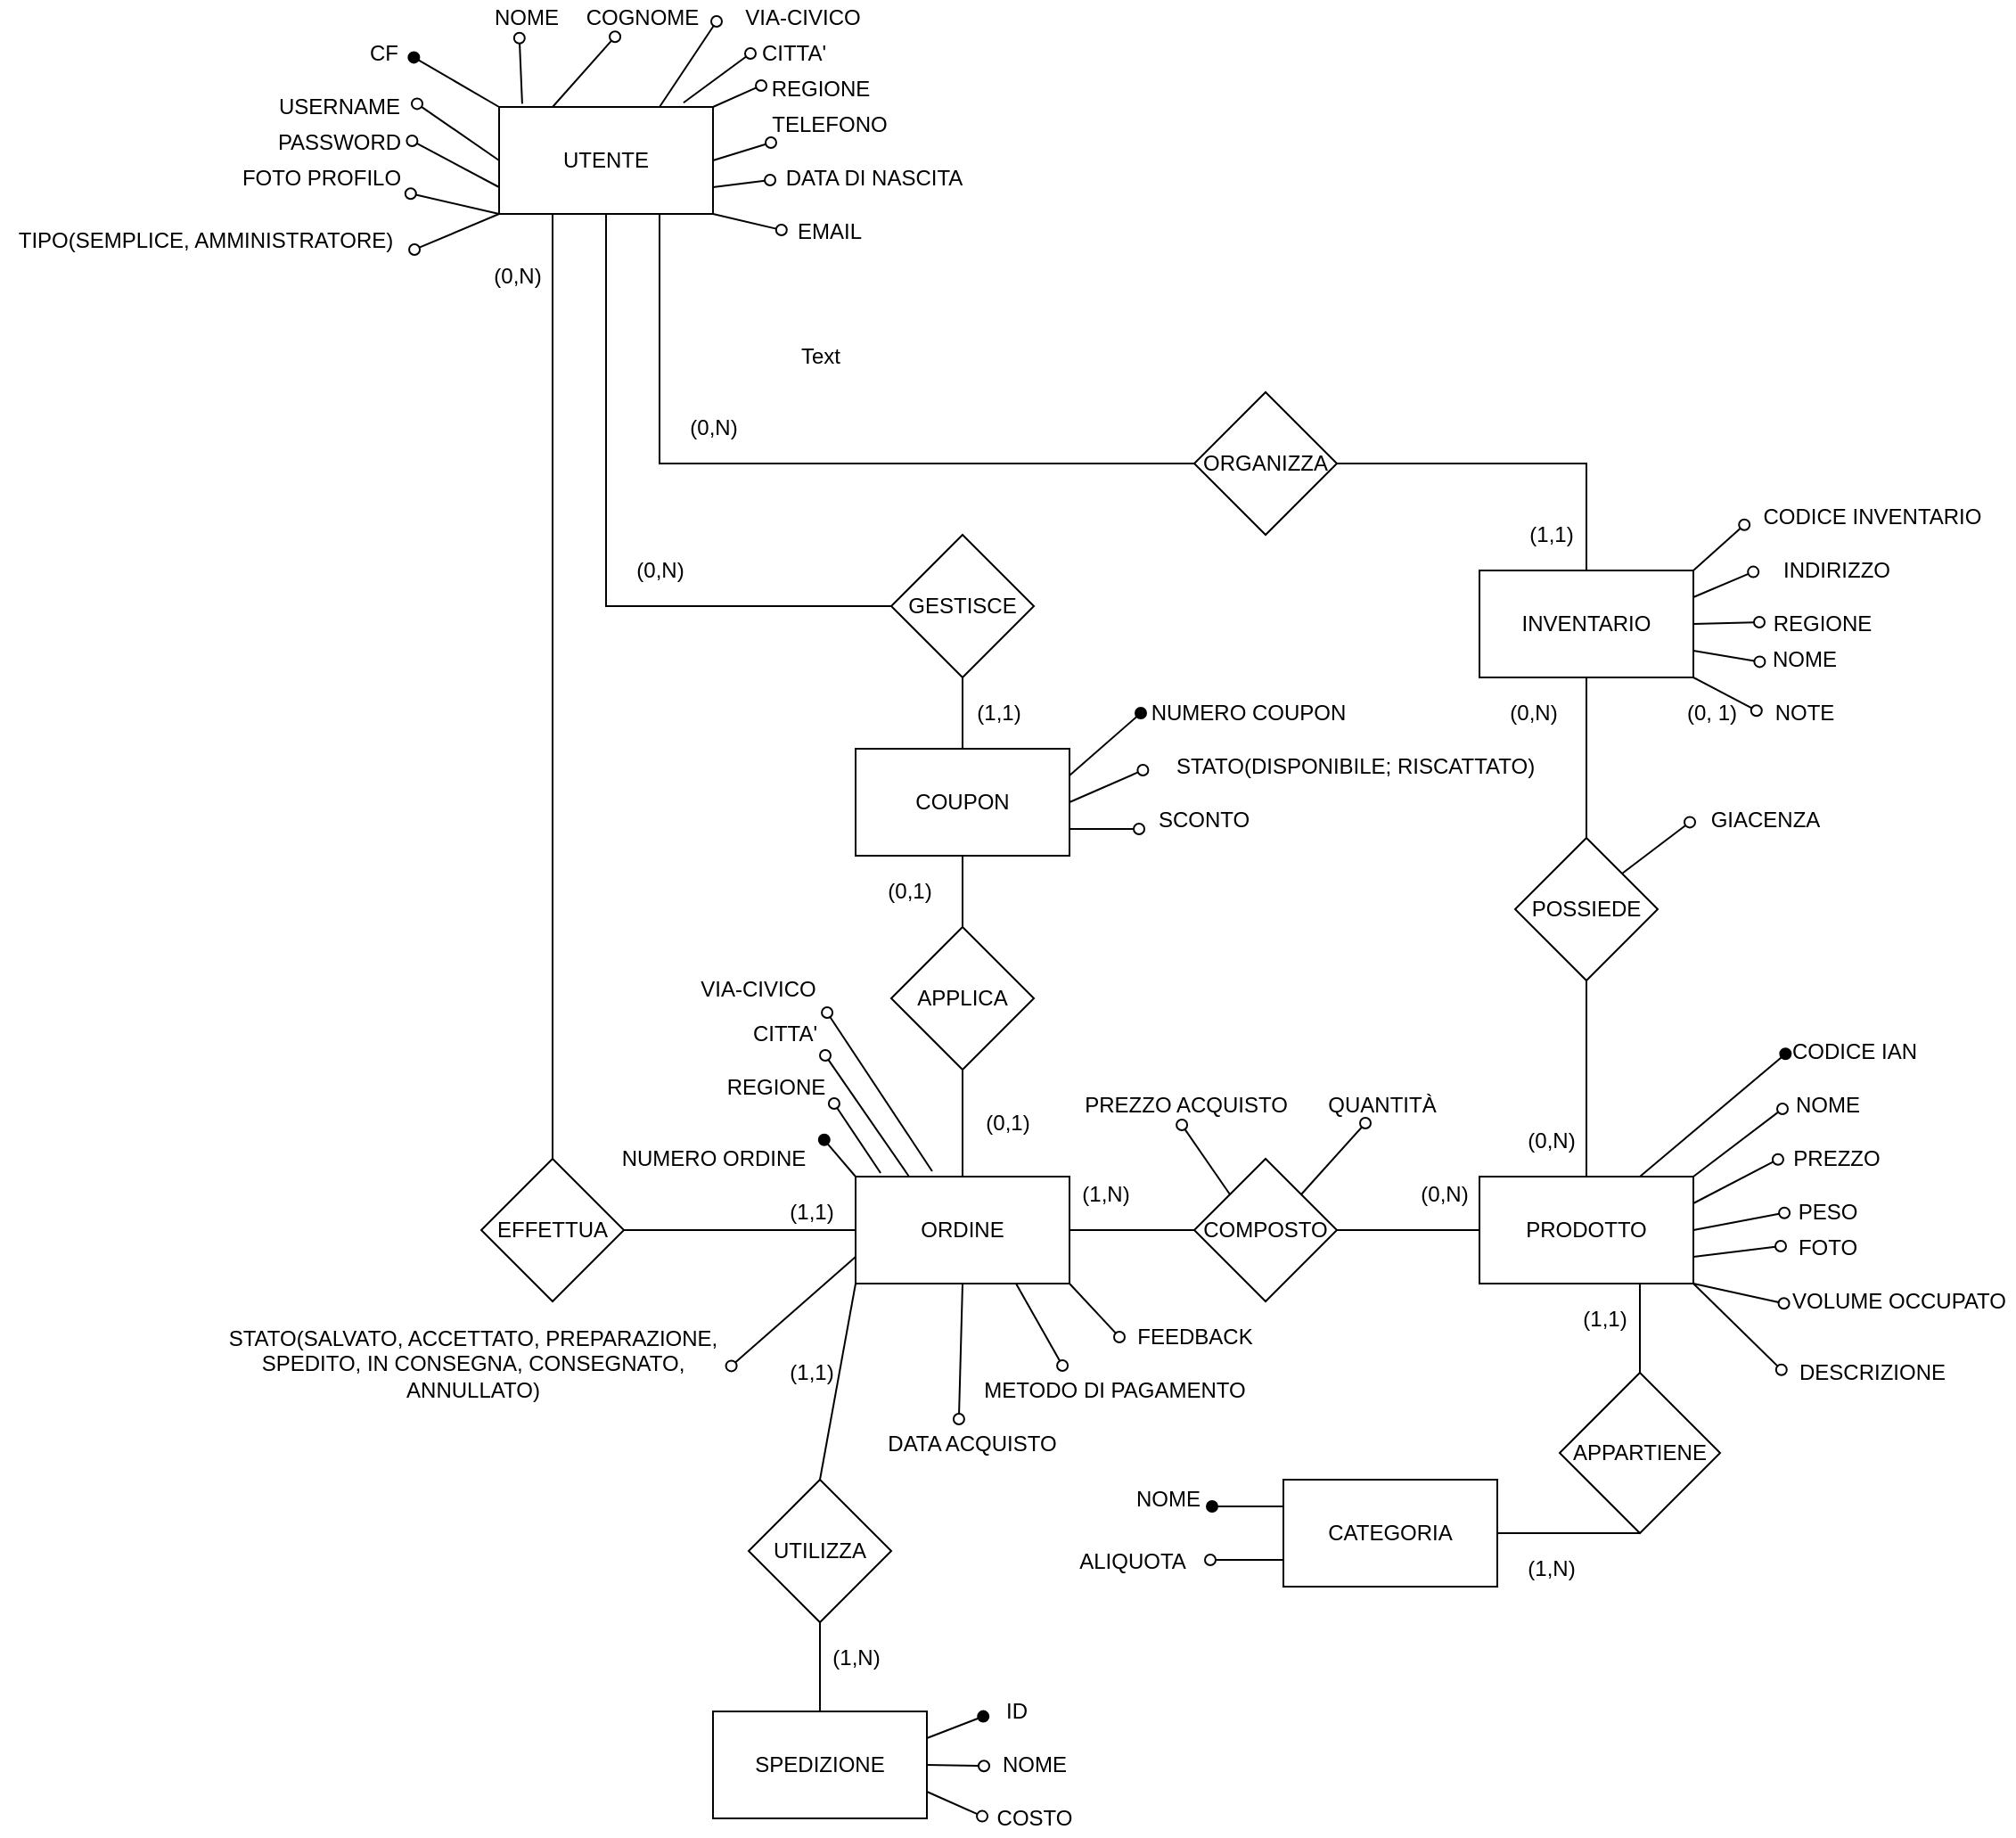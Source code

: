 <mxfile version="13.9.9" type="device"><diagram id="q-h7ErmqXdyWgM3MvT97" name="Page-1"><mxGraphModel dx="1913" dy="636" grid="1" gridSize="10" guides="1" tooltips="1" connect="1" arrows="1" fold="1" page="1" pageScale="1" pageWidth="827" pageHeight="1169" math="0" shadow="0"><root><mxCell id="0"/><mxCell id="1" parent="0"/><mxCell id="wKGu0INjq3tu3qnzaDUM-13" style="edgeStyle=none;rounded=0;orthogonalLoop=1;jettySize=auto;html=1;exitX=0.108;exitY=-0.03;exitDx=0;exitDy=0;endArrow=oval;endFill=0;entryX=0.428;entryY=1.07;entryDx=0;entryDy=0;entryPerimeter=0;exitPerimeter=0;" parent="1" source="ojIXIpbM8LCYqsWaJ0GG-1" target="wKGu0INjq3tu3qnzaDUM-16" edge="1"><mxGeometry relative="1" as="geometry"><mxPoint x="300" y="70" as="targetPoint"/></mxGeometry></mxCell><mxCell id="wKGu0INjq3tu3qnzaDUM-25" style="edgeStyle=none;rounded=0;orthogonalLoop=1;jettySize=auto;html=1;exitX=0.25;exitY=0;exitDx=0;exitDy=0;entryX=0.313;entryY=1.03;entryDx=0;entryDy=0;entryPerimeter=0;endArrow=oval;endFill=0;" parent="1" source="ojIXIpbM8LCYqsWaJ0GG-1" target="wKGu0INjq3tu3qnzaDUM-17" edge="1"><mxGeometry relative="1" as="geometry"/></mxCell><mxCell id="wKGu0INjq3tu3qnzaDUM-27" style="edgeStyle=none;rounded=0;orthogonalLoop=1;jettySize=auto;html=1;exitX=1;exitY=0.75;exitDx=0;exitDy=0;entryX=-0.027;entryY=0.55;entryDx=0;entryDy=0;entryPerimeter=0;endArrow=oval;endFill=0;" parent="1" source="ojIXIpbM8LCYqsWaJ0GG-1" target="wKGu0INjq3tu3qnzaDUM-21" edge="1"><mxGeometry relative="1" as="geometry"/></mxCell><mxCell id="wKGu0INjq3tu3qnzaDUM-29" style="edgeStyle=none;rounded=0;orthogonalLoop=1;jettySize=auto;html=1;exitX=1;exitY=1;exitDx=0;exitDy=0;entryX=-0.032;entryY=0.45;entryDx=0;entryDy=0;entryPerimeter=0;endArrow=oval;endFill=0;" parent="1" source="ojIXIpbM8LCYqsWaJ0GG-1" target="wKGu0INjq3tu3qnzaDUM-20" edge="1"><mxGeometry relative="1" as="geometry"/></mxCell><mxCell id="wKGu0INjq3tu3qnzaDUM-33" style="edgeStyle=none;rounded=0;orthogonalLoop=1;jettySize=auto;html=1;exitX=0;exitY=0.5;exitDx=0;exitDy=0;entryX=1.05;entryY=0.41;entryDx=0;entryDy=0;entryPerimeter=0;endArrow=oval;endFill=0;" parent="1" source="ojIXIpbM8LCYqsWaJ0GG-1" target="wKGu0INjq3tu3qnzaDUM-31" edge="1"><mxGeometry relative="1" as="geometry"/></mxCell><mxCell id="wKGu0INjq3tu3qnzaDUM-34" style="edgeStyle=none;rounded=0;orthogonalLoop=1;jettySize=auto;html=1;exitX=0;exitY=0.75;exitDx=0;exitDy=0;entryX=1.015;entryY=0.45;entryDx=0;entryDy=0;entryPerimeter=0;endArrow=oval;endFill=0;" parent="1" source="ojIXIpbM8LCYqsWaJ0GG-1" target="wKGu0INjq3tu3qnzaDUM-32" edge="1"><mxGeometry relative="1" as="geometry"/></mxCell><mxCell id="wKGu0INjq3tu3qnzaDUM-39" style="edgeStyle=none;rounded=0;orthogonalLoop=1;jettySize=auto;html=1;endArrow=oval;endFill=0;entryX=1.004;entryY=0.93;entryDx=0;entryDy=0;entryPerimeter=0;exitX=0;exitY=1;exitDx=0;exitDy=0;" parent="1" source="ojIXIpbM8LCYqsWaJ0GG-1" target="wKGu0INjq3tu3qnzaDUM-40" edge="1"><mxGeometry relative="1" as="geometry"><mxPoint x="90" y="95" as="targetPoint"/><mxPoint x="40" y="240" as="sourcePoint"/></mxGeometry></mxCell><mxCell id="lwB5exd4ftMBRBsoLwoS-1" style="rounded=0;orthogonalLoop=1;jettySize=auto;html=1;exitX=0;exitY=0;exitDx=0;exitDy=0;entryX=1.073;entryY=0.61;entryDx=0;entryDy=0;entryPerimeter=0;endArrow=oval;endFill=1;" parent="1" source="ojIXIpbM8LCYqsWaJ0GG-1" target="wKGu0INjq3tu3qnzaDUM-15" edge="1"><mxGeometry relative="1" as="geometry"/></mxCell><mxCell id="5XkIbqBkyDwfzTqOM2sp-18" style="edgeStyle=none;rounded=0;orthogonalLoop=1;jettySize=auto;html=1;exitX=0;exitY=1;exitDx=0;exitDy=0;endArrow=oval;endFill=0;entryX=1.011;entryY=0.75;entryDx=0;entryDy=0;entryPerimeter=0;" parent="1" source="ojIXIpbM8LCYqsWaJ0GG-1" target="5XkIbqBkyDwfzTqOM2sp-19" edge="1"><mxGeometry relative="1" as="geometry"><mxPoint x="80" y="160" as="targetPoint"/></mxGeometry></mxCell><mxCell id="ojIXIpbM8LCYqsWaJ0GG-1" value="UTENTE" style="rounded=0;whiteSpace=wrap;html=1;" parent="1" vertex="1"><mxGeometry x="120" y="80" width="120" height="60" as="geometry"/></mxCell><mxCell id="ojIXIpbM8LCYqsWaJ0GG-10" style="rounded=0;orthogonalLoop=1;jettySize=auto;html=1;fillColor=#000000;endArrow=none;endFill=0;entryX=0.5;entryY=0;entryDx=0;entryDy=0;exitX=0.25;exitY=1;exitDx=0;exitDy=0;" parent="1" source="ojIXIpbM8LCYqsWaJ0GG-1" target="ojIXIpbM8LCYqsWaJ0GG-11" edge="1"><mxGeometry relative="1" as="geometry"><mxPoint x="180" y="540" as="targetPoint"/><mxPoint x="80" y="290" as="sourcePoint"/></mxGeometry></mxCell><mxCell id="ojIXIpbM8LCYqsWaJ0GG-13" style="edgeStyle=elbowEdgeStyle;rounded=0;orthogonalLoop=1;jettySize=auto;html=1;exitX=1;exitY=0.5;exitDx=0;exitDy=0;entryX=0;entryY=0.5;entryDx=0;entryDy=0;endArrow=none;endFill=0;fillColor=#000000;" parent="1" source="ojIXIpbM8LCYqsWaJ0GG-11" target="ojIXIpbM8LCYqsWaJ0GG-12" edge="1"><mxGeometry relative="1" as="geometry"/></mxCell><mxCell id="ojIXIpbM8LCYqsWaJ0GG-11" value="EFFETTUA" style="rhombus;whiteSpace=wrap;html=1;" parent="1" vertex="1"><mxGeometry x="110" y="670" width="80" height="80" as="geometry"/></mxCell><mxCell id="ojIXIpbM8LCYqsWaJ0GG-15" style="edgeStyle=elbowEdgeStyle;rounded=0;orthogonalLoop=1;jettySize=auto;html=1;exitX=1;exitY=0.5;exitDx=0;exitDy=0;entryX=0;entryY=0.5;entryDx=0;entryDy=0;endArrow=none;endFill=0;fillColor=#000000;" parent="1" source="ojIXIpbM8LCYqsWaJ0GG-12" target="ojIXIpbM8LCYqsWaJ0GG-14" edge="1"><mxGeometry relative="1" as="geometry"/></mxCell><mxCell id="LxBI6fR-Y7IEYFiruuDW-6" style="edgeStyle=none;rounded=0;orthogonalLoop=1;jettySize=auto;html=1;exitX=0.5;exitY=1;exitDx=0;exitDy=0;endArrow=oval;endFill=0;entryX=0.436;entryY=-0.2;entryDx=0;entryDy=0;entryPerimeter=0;" parent="1" source="ojIXIpbM8LCYqsWaJ0GG-12" target="LxBI6fR-Y7IEYFiruuDW-7" edge="1"><mxGeometry relative="1" as="geometry"><mxPoint x="380" y="780" as="targetPoint"/></mxGeometry></mxCell><mxCell id="LxBI6fR-Y7IEYFiruuDW-8" style="edgeStyle=none;rounded=0;orthogonalLoop=1;jettySize=auto;html=1;exitX=0.75;exitY=1;exitDx=0;exitDy=0;endArrow=oval;endFill=0;entryX=0.319;entryY=-0.2;entryDx=0;entryDy=0;entryPerimeter=0;" parent="1" source="ojIXIpbM8LCYqsWaJ0GG-12" target="LxBI6fR-Y7IEYFiruuDW-9" edge="1"><mxGeometry relative="1" as="geometry"><mxPoint x="440" y="780" as="targetPoint"/></mxGeometry></mxCell><mxCell id="LxBI6fR-Y7IEYFiruuDW-11" style="edgeStyle=none;rounded=0;orthogonalLoop=1;jettySize=auto;html=1;exitX=1;exitY=0.25;exitDx=0;exitDy=0;endArrow=oval;endFill=1;entryX=-0.113;entryY=0.64;entryDx=0;entryDy=0;entryPerimeter=0;" parent="1" source="5XkIbqBkyDwfzTqOM2sp-5" target="LxBI6fR-Y7IEYFiruuDW-12" edge="1"><mxGeometry relative="1" as="geometry"><mxPoint x="430" y="1000" as="targetPoint"/></mxGeometry></mxCell><mxCell id="wDTfKejnpaetQ4x9H3K8-1" style="rounded=0;orthogonalLoop=1;jettySize=auto;html=1;exitX=0;exitY=0.75;exitDx=0;exitDy=0;endArrow=oval;endFill=0;entryX=1.001;entryY=0.524;entryDx=0;entryDy=0;entryPerimeter=0;" parent="1" source="ojIXIpbM8LCYqsWaJ0GG-12" target="wDTfKejnpaetQ4x9H3K8-2" edge="1"><mxGeometry relative="1" as="geometry"><mxPoint x="280" y="650" as="targetPoint"/></mxGeometry></mxCell><mxCell id="wKGu0INjq3tu3qnzaDUM-24" style="edgeStyle=none;rounded=0;orthogonalLoop=1;jettySize=auto;html=1;exitX=0;exitY=0;exitDx=0;exitDy=0;endArrow=oval;endFill=1;entryX=1.02;entryY=-0.03;entryDx=0;entryDy=0;entryPerimeter=0;" parent="1" source="ojIXIpbM8LCYqsWaJ0GG-12" target="LxBI6fR-Y7IEYFiruuDW-5" edge="1"><mxGeometry relative="1" as="geometry"><mxPoint x="260" y="790" as="targetPoint"/></mxGeometry></mxCell><mxCell id="mVVFw3NWPNN1859PcUBn-1" style="rounded=0;orthogonalLoop=1;jettySize=auto;html=1;exitX=1;exitY=1;exitDx=0;exitDy=0;endArrow=oval;endFill=0;entryX=-0.025;entryY=0.5;entryDx=0;entryDy=0;entryPerimeter=0;" parent="1" source="ojIXIpbM8LCYqsWaJ0GG-12" target="mVVFw3NWPNN1859PcUBn-2" edge="1"><mxGeometry relative="1" as="geometry"><mxPoint x="480" y="780" as="targetPoint"/></mxGeometry></mxCell><mxCell id="5XkIbqBkyDwfzTqOM2sp-14" style="edgeStyle=none;rounded=0;orthogonalLoop=1;jettySize=auto;html=1;exitX=0;exitY=1;exitDx=0;exitDy=0;entryX=0.5;entryY=0;entryDx=0;entryDy=0;endArrow=none;endFill=0;" parent="1" source="ojIXIpbM8LCYqsWaJ0GG-12" target="5XkIbqBkyDwfzTqOM2sp-13" edge="1"><mxGeometry relative="1" as="geometry"/></mxCell><mxCell id="ojIXIpbM8LCYqsWaJ0GG-12" value="ORDINE" style="rounded=0;whiteSpace=wrap;html=1;" parent="1" vertex="1"><mxGeometry x="320" y="680" width="120" height="60" as="geometry"/></mxCell><mxCell id="ojIXIpbM8LCYqsWaJ0GG-17" style="edgeStyle=elbowEdgeStyle;rounded=0;orthogonalLoop=1;jettySize=auto;html=1;exitX=1;exitY=0.5;exitDx=0;exitDy=0;entryX=0;entryY=0.5;entryDx=0;entryDy=0;endArrow=none;endFill=0;fillColor=#000000;" parent="1" source="ojIXIpbM8LCYqsWaJ0GG-14" target="ojIXIpbM8LCYqsWaJ0GG-16" edge="1"><mxGeometry relative="1" as="geometry"/></mxCell><mxCell id="ojIXIpbM8LCYqsWaJ0GG-35" style="edgeStyle=none;rounded=0;orthogonalLoop=1;jettySize=auto;html=1;endArrow=oval;endFill=0;fillColor=#000000;startArrow=none;startFill=0;entryX=0.485;entryY=1.05;entryDx=0;entryDy=0;entryPerimeter=0;exitX=0;exitY=0;exitDx=0;exitDy=0;" parent="1" source="ojIXIpbM8LCYqsWaJ0GG-14" target="ojIXIpbM8LCYqsWaJ0GG-65" edge="1"><mxGeometry relative="1" as="geometry"><mxPoint x="610" y="650" as="targetPoint"/><mxPoint x="530" y="660" as="sourcePoint"/></mxGeometry></mxCell><mxCell id="IpRvEbVJTl-fUOw6yFCM-1" style="rounded=0;orthogonalLoop=1;jettySize=auto;html=1;exitX=1;exitY=0;exitDx=0;exitDy=0;endArrow=oval;endFill=0;" parent="1" source="ojIXIpbM8LCYqsWaJ0GG-14" target="IpRvEbVJTl-fUOw6yFCM-2" edge="1"><mxGeometry relative="1" as="geometry"><mxPoint x="600" y="660" as="targetPoint"/></mxGeometry></mxCell><mxCell id="ojIXIpbM8LCYqsWaJ0GG-14" value="COMPOSTO" style="rhombus;whiteSpace=wrap;html=1;" parent="1" vertex="1"><mxGeometry x="510" y="670" width="80" height="80" as="geometry"/></mxCell><mxCell id="ojIXIpbM8LCYqsWaJ0GG-39" style="edgeStyle=none;rounded=0;orthogonalLoop=1;jettySize=auto;html=1;exitX=1;exitY=0;exitDx=0;exitDy=0;startArrow=none;startFill=0;endArrow=oval;endFill=0;fillColor=#000000;entryX=0;entryY=0.6;entryDx=0;entryDy=0;entryPerimeter=0;" parent="1" source="ojIXIpbM8LCYqsWaJ0GG-16" target="ojIXIpbM8LCYqsWaJ0GG-40" edge="1"><mxGeometry relative="1" as="geometry"><mxPoint x="840" y="640" as="targetPoint"/></mxGeometry></mxCell><mxCell id="ojIXIpbM8LCYqsWaJ0GG-41" style="edgeStyle=none;rounded=0;orthogonalLoop=1;jettySize=auto;html=1;exitX=0.75;exitY=0;exitDx=0;exitDy=0;startArrow=none;startFill=0;endArrow=oval;endFill=1;fillColor=#000000;entryX=0.021;entryY=0.558;entryDx=0;entryDy=0;entryPerimeter=0;" parent="1" source="ojIXIpbM8LCYqsWaJ0GG-16" target="ojIXIpbM8LCYqsWaJ0GG-42" edge="1"><mxGeometry relative="1" as="geometry"><mxPoint x="820" y="620" as="targetPoint"/></mxGeometry></mxCell><mxCell id="ojIXIpbM8LCYqsWaJ0GG-43" style="edgeStyle=none;rounded=0;orthogonalLoop=1;jettySize=auto;html=1;exitX=1;exitY=0.25;exitDx=0;exitDy=0;startArrow=none;startFill=0;endArrow=oval;endFill=0;fillColor=#000000;entryX=-0.042;entryY=0.517;entryDx=0;entryDy=0;entryPerimeter=0;" parent="1" source="ojIXIpbM8LCYqsWaJ0GG-16" target="ojIXIpbM8LCYqsWaJ0GG-44" edge="1"><mxGeometry relative="1" as="geometry"><mxPoint x="840" y="670" as="targetPoint"/></mxGeometry></mxCell><mxCell id="ojIXIpbM8LCYqsWaJ0GG-45" style="edgeStyle=none;rounded=0;orthogonalLoop=1;jettySize=auto;html=1;exitX=1;exitY=0.5;exitDx=0;exitDy=0;startArrow=none;startFill=0;endArrow=oval;endFill=0;fillColor=#000000;entryX=0.021;entryY=0.517;entryDx=0;entryDy=0;entryPerimeter=0;" parent="1" source="ojIXIpbM8LCYqsWaJ0GG-16" target="ojIXIpbM8LCYqsWaJ0GG-46" edge="1"><mxGeometry relative="1" as="geometry"><mxPoint x="840" y="700" as="targetPoint"/></mxGeometry></mxCell><mxCell id="ojIXIpbM8LCYqsWaJ0GG-49" style="edgeStyle=none;rounded=0;orthogonalLoop=1;jettySize=auto;html=1;exitX=1;exitY=1;exitDx=0;exitDy=0;startArrow=none;startFill=0;endArrow=oval;endFill=0;fillColor=#000000;entryX=0.006;entryY=0.558;entryDx=0;entryDy=0;entryPerimeter=0;" parent="1" source="ojIXIpbM8LCYqsWaJ0GG-16" target="ojIXIpbM8LCYqsWaJ0GG-50" edge="1"><mxGeometry relative="1" as="geometry"><mxPoint x="840" y="760" as="targetPoint"/></mxGeometry></mxCell><mxCell id="ojIXIpbM8LCYqsWaJ0GG-53" style="edgeStyle=none;rounded=0;orthogonalLoop=1;jettySize=auto;html=1;exitX=0.75;exitY=1;exitDx=0;exitDy=0;startArrow=none;startFill=0;endArrow=none;endFill=0;fillColor=#000000;entryX=0.5;entryY=0;entryDx=0;entryDy=0;" parent="1" source="ojIXIpbM8LCYqsWaJ0GG-16" target="ojIXIpbM8LCYqsWaJ0GG-54" edge="1"><mxGeometry relative="1" as="geometry"><mxPoint x="760" y="800" as="targetPoint"/></mxGeometry></mxCell><mxCell id="n_vOwTiDVAYdVrNlrWaw-1" style="rounded=0;orthogonalLoop=1;jettySize=auto;html=1;exitX=1;exitY=0.75;exitDx=0;exitDy=0;endArrow=oval;endFill=0;entryX=-0.02;entryY=0.45;entryDx=0;entryDy=0;entryPerimeter=0;" parent="1" source="ojIXIpbM8LCYqsWaJ0GG-16" target="n_vOwTiDVAYdVrNlrWaw-2" edge="1"><mxGeometry relative="1" as="geometry"><mxPoint x="850" y="720" as="targetPoint"/></mxGeometry></mxCell><mxCell id="0NhiWKGzWlbwL0IMESre-1" style="rounded=0;orthogonalLoop=1;jettySize=auto;html=1;exitX=1;exitY=1;exitDx=0;exitDy=0;endArrow=oval;endFill=0;entryX=-0.006;entryY=0.42;entryDx=0;entryDy=0;entryPerimeter=0;" parent="1" source="ojIXIpbM8LCYqsWaJ0GG-16" target="0NhiWKGzWlbwL0IMESre-2" edge="1"><mxGeometry relative="1" as="geometry"><mxPoint x="830" y="780" as="targetPoint"/></mxGeometry></mxCell><mxCell id="ojIXIpbM8LCYqsWaJ0GG-16" value="PRODOTTO" style="whiteSpace=wrap;html=1;" parent="1" vertex="1"><mxGeometry x="670" y="680" width="120" height="60" as="geometry"/></mxCell><mxCell id="LxBI6fR-Y7IEYFiruuDW-15" style="edgeStyle=none;rounded=0;orthogonalLoop=1;jettySize=auto;html=1;exitX=1;exitY=0.25;exitDx=0;exitDy=0;endArrow=oval;endFill=1;entryX=0;entryY=0.5;entryDx=0;entryDy=0;entryPerimeter=0;" parent="1" source="ojIXIpbM8LCYqsWaJ0GG-26" target="LxBI6fR-Y7IEYFiruuDW-16" edge="1"><mxGeometry relative="1" as="geometry"><mxPoint x="490" y="430" as="targetPoint"/></mxGeometry></mxCell><mxCell id="LxBI6fR-Y7IEYFiruuDW-17" style="edgeStyle=none;rounded=0;orthogonalLoop=1;jettySize=auto;html=1;exitX=1;exitY=0.5;exitDx=0;exitDy=0;endArrow=oval;endFill=0;entryX=-0.04;entryY=0.6;entryDx=0;entryDy=0;entryPerimeter=0;" parent="1" source="ojIXIpbM8LCYqsWaJ0GG-26" target="LxBI6fR-Y7IEYFiruuDW-18" edge="1"><mxGeometry relative="1" as="geometry"><mxPoint x="500" y="450" as="targetPoint"/></mxGeometry></mxCell><mxCell id="LxBI6fR-Y7IEYFiruuDW-19" style="edgeStyle=none;rounded=0;orthogonalLoop=1;jettySize=auto;html=1;exitX=1;exitY=0.75;exitDx=0;exitDy=0;endArrow=oval;endFill=0;entryX=-0.014;entryY=0.75;entryDx=0;entryDy=0;entryPerimeter=0;" parent="1" source="ojIXIpbM8LCYqsWaJ0GG-26" target="LxBI6fR-Y7IEYFiruuDW-20" edge="1"><mxGeometry relative="1" as="geometry"><mxPoint x="500" y="480" as="targetPoint"/></mxGeometry></mxCell><mxCell id="ojIXIpbM8LCYqsWaJ0GG-26" value="COUPON" style="whiteSpace=wrap;html=1;" parent="1" vertex="1"><mxGeometry x="320" y="440" width="120" height="60" as="geometry"/></mxCell><mxCell id="ojIXIpbM8LCYqsWaJ0GG-33" style="edgeStyle=none;rounded=0;orthogonalLoop=1;jettySize=auto;html=1;exitX=0.5;exitY=0;exitDx=0;exitDy=0;entryX=0.5;entryY=1;entryDx=0;entryDy=0;endArrow=none;endFill=0;fillColor=#000000;" parent="1" source="ojIXIpbM8LCYqsWaJ0GG-32" target="ojIXIpbM8LCYqsWaJ0GG-26" edge="1"><mxGeometry relative="1" as="geometry"/></mxCell><mxCell id="ojIXIpbM8LCYqsWaJ0GG-34" style="edgeStyle=none;rounded=0;orthogonalLoop=1;jettySize=auto;html=1;exitX=0.5;exitY=1;exitDx=0;exitDy=0;entryX=0.5;entryY=0;entryDx=0;entryDy=0;endArrow=none;endFill=0;fillColor=#000000;" parent="1" source="ojIXIpbM8LCYqsWaJ0GG-32" target="ojIXIpbM8LCYqsWaJ0GG-12" edge="1"><mxGeometry relative="1" as="geometry"/></mxCell><mxCell id="ojIXIpbM8LCYqsWaJ0GG-32" value="APPLICA" style="rhombus;whiteSpace=wrap;html=1;" parent="1" vertex="1"><mxGeometry x="340" y="540" width="80" height="80" as="geometry"/></mxCell><mxCell id="ojIXIpbM8LCYqsWaJ0GG-40" value="NOME" style="text;html=1;align=center;verticalAlign=middle;resizable=0;points=[];autosize=1;" parent="1" vertex="1"><mxGeometry x="840" y="630" width="50" height="20" as="geometry"/></mxCell><mxCell id="ojIXIpbM8LCYqsWaJ0GG-42" value="CODICE IAN" style="text;html=1;align=center;verticalAlign=middle;resizable=0;points=[];autosize=1;" parent="1" vertex="1"><mxGeometry x="840" y="600" width="80" height="20" as="geometry"/></mxCell><mxCell id="ojIXIpbM8LCYqsWaJ0GG-44" value="PREZZO" style="text;html=1;align=center;verticalAlign=middle;resizable=0;points=[];autosize=1;" parent="1" vertex="1"><mxGeometry x="840" y="660" width="60" height="20" as="geometry"/></mxCell><mxCell id="ojIXIpbM8LCYqsWaJ0GG-46" value="PESO" style="text;html=1;align=center;verticalAlign=middle;resizable=0;points=[];autosize=1;" parent="1" vertex="1"><mxGeometry x="840" y="690" width="50" height="20" as="geometry"/></mxCell><mxCell id="ojIXIpbM8LCYqsWaJ0GG-50" value="VOLUME OCCUPATO" style="text;html=1;align=center;verticalAlign=middle;resizable=0;points=[];autosize=1;" parent="1" vertex="1"><mxGeometry x="840" y="740" width="130" height="20" as="geometry"/></mxCell><mxCell id="ojIXIpbM8LCYqsWaJ0GG-56" style="edgeStyle=none;rounded=0;orthogonalLoop=1;jettySize=auto;html=1;exitX=0.5;exitY=1;exitDx=0;exitDy=0;startArrow=none;startFill=0;endArrow=none;endFill=0;fillColor=#000000;entryX=1;entryY=0.5;entryDx=0;entryDy=0;" parent="1" source="ojIXIpbM8LCYqsWaJ0GG-54" target="ojIXIpbM8LCYqsWaJ0GG-55" edge="1"><mxGeometry relative="1" as="geometry"><mxPoint x="650" y="870" as="targetPoint"/></mxGeometry></mxCell><mxCell id="ojIXIpbM8LCYqsWaJ0GG-54" value="APPARTIENE" style="rhombus;whiteSpace=wrap;html=1;" parent="1" vertex="1"><mxGeometry x="715" y="790" width="90" height="90" as="geometry"/></mxCell><mxCell id="ojIXIpbM8LCYqsWaJ0GG-57" style="edgeStyle=none;rounded=0;orthogonalLoop=1;jettySize=auto;html=1;startArrow=none;startFill=0;endArrow=oval;endFill=1;fillColor=#000000;entryX=1;entryY=0.7;entryDx=0;entryDy=0;entryPerimeter=0;exitX=0;exitY=0.25;exitDx=0;exitDy=0;" parent="1" source="ojIXIpbM8LCYqsWaJ0GG-55" target="ojIXIpbM8LCYqsWaJ0GG-60" edge="1"><mxGeometry relative="1" as="geometry"><mxPoint x="1020" y="789.5" as="targetPoint"/><mxPoint x="860" y="890" as="sourcePoint"/></mxGeometry></mxCell><mxCell id="5G9Q-uFvMPlj1ItTI0We-18" style="edgeStyle=none;rounded=0;orthogonalLoop=1;jettySize=auto;html=1;exitX=0;exitY=0.75;exitDx=0;exitDy=0;endArrow=oval;endFill=0;entryX=1.05;entryY=0.45;entryDx=0;entryDy=0;entryPerimeter=0;" parent="1" source="ojIXIpbM8LCYqsWaJ0GG-55" target="5G9Q-uFvMPlj1ItTI0We-19" edge="1"><mxGeometry relative="1" as="geometry"><mxPoint x="520" y="895" as="targetPoint"/></mxGeometry></mxCell><mxCell id="ojIXIpbM8LCYqsWaJ0GG-55" value="CATEGORIA" style="whiteSpace=wrap;html=1;" parent="1" vertex="1"><mxGeometry x="560" y="850" width="120" height="60" as="geometry"/></mxCell><mxCell id="ojIXIpbM8LCYqsWaJ0GG-60" value="NOME" style="text;html=1;align=center;verticalAlign=middle;resizable=0;points=[];autosize=1;" parent="1" vertex="1"><mxGeometry x="470" y="851" width="50" height="20" as="geometry"/></mxCell><mxCell id="ojIXIpbM8LCYqsWaJ0GG-65" value="PREZZO ACQUISTO" style="text;html=1;align=center;verticalAlign=middle;resizable=0;points=[];autosize=1;" parent="1" vertex="1"><mxGeometry x="440" y="630" width="130" height="20" as="geometry"/></mxCell><mxCell id="LxBI6fR-Y7IEYFiruuDW-5" value="NUMERO ORDINE" style="text;html=1;align=center;verticalAlign=middle;resizable=0;points=[];autosize=1;" parent="1" vertex="1"><mxGeometry x="180" y="660" width="120" height="20" as="geometry"/></mxCell><mxCell id="LxBI6fR-Y7IEYFiruuDW-7" value="DATA ACQUISTO" style="text;html=1;align=center;verticalAlign=middle;resizable=0;points=[];autosize=1;" parent="1" vertex="1"><mxGeometry x="330" y="820" width="110" height="20" as="geometry"/></mxCell><mxCell id="LxBI6fR-Y7IEYFiruuDW-9" value="METODO DI PAGAMENTO" style="text;html=1;align=center;verticalAlign=middle;resizable=0;points=[];autosize=1;" parent="1" vertex="1"><mxGeometry x="385" y="790" width="160" height="20" as="geometry"/></mxCell><mxCell id="LxBI6fR-Y7IEYFiruuDW-12" value="ID" style="text;html=1;align=center;verticalAlign=middle;resizable=0;points=[];autosize=1;" parent="1" vertex="1"><mxGeometry x="395" y="970" width="30" height="20" as="geometry"/></mxCell><mxCell id="LxBI6fR-Y7IEYFiruuDW-16" value="NUMERO COUPON" style="text;html=1;align=center;verticalAlign=middle;resizable=0;points=[];autosize=1;" parent="1" vertex="1"><mxGeometry x="480" y="410" width="120" height="20" as="geometry"/></mxCell><mxCell id="LxBI6fR-Y7IEYFiruuDW-18" value="STATO(DISPONIBILE; RISCATTATO)" style="text;html=1;align=center;verticalAlign=middle;resizable=0;points=[];autosize=1;" parent="1" vertex="1"><mxGeometry x="490" y="440" width="220" height="20" as="geometry"/></mxCell><mxCell id="LxBI6fR-Y7IEYFiruuDW-20" value="SCONTO" style="text;html=1;align=center;verticalAlign=middle;resizable=0;points=[];autosize=1;" parent="1" vertex="1"><mxGeometry x="480" y="470" width="70" height="20" as="geometry"/></mxCell><mxCell id="wDTfKejnpaetQ4x9H3K8-2" value="STATO(SALVATO, ACCETTATO, PREPARAZIONE,&lt;br&gt;SPEDITO, IN CONSEGNA, CONSEGNATO, &lt;br&gt;ANNULLATO)" style="text;html=1;align=center;verticalAlign=middle;resizable=0;points=[];autosize=1;" parent="1" vertex="1"><mxGeometry x="-40" y="760" width="290" height="50" as="geometry"/></mxCell><mxCell id="wKGu0INjq3tu3qnzaDUM-3" style="edgeStyle=none;rounded=0;orthogonalLoop=1;jettySize=auto;html=1;exitX=1;exitY=0;exitDx=0;exitDy=0;endArrow=oval;endFill=0;entryX=-0.01;entryY=0.72;entryDx=0;entryDy=0;entryPerimeter=0;" parent="1" source="wDTfKejnpaetQ4x9H3K8-3" target="wKGu0INjq3tu3qnzaDUM-4" edge="1"><mxGeometry relative="1" as="geometry"><mxPoint x="830" y="300" as="targetPoint"/></mxGeometry></mxCell><mxCell id="wKGu0INjq3tu3qnzaDUM-5" style="edgeStyle=none;rounded=0;orthogonalLoop=1;jettySize=auto;html=1;exitX=1;exitY=0.25;exitDx=0;exitDy=0;endArrow=oval;endFill=0;entryX=-0.08;entryY=0.54;entryDx=0;entryDy=0;entryPerimeter=0;" parent="1" source="wDTfKejnpaetQ4x9H3K8-3" target="wKGu0INjq3tu3qnzaDUM-6" edge="1"><mxGeometry relative="1" as="geometry"><mxPoint x="820" y="340" as="targetPoint"/></mxGeometry></mxCell><mxCell id="wKGu0INjq3tu3qnzaDUM-7" style="edgeStyle=none;rounded=0;orthogonalLoop=1;jettySize=auto;html=1;exitX=1;exitY=0.75;exitDx=0;exitDy=0;endArrow=oval;endFill=0;entryX=0.004;entryY=0.56;entryDx=0;entryDy=0;entryPerimeter=0;" parent="1" source="wDTfKejnpaetQ4x9H3K8-3" target="wKGu0INjq3tu3qnzaDUM-8" edge="1"><mxGeometry relative="1" as="geometry"><mxPoint x="820" y="380" as="targetPoint"/></mxGeometry></mxCell><mxCell id="wKGu0INjq3tu3qnzaDUM-9" style="edgeStyle=none;rounded=0;orthogonalLoop=1;jettySize=auto;html=1;exitX=1;exitY=1;exitDx=0;exitDy=0;endArrow=oval;endFill=0;entryX=-0.032;entryY=0.43;entryDx=0;entryDy=0;entryPerimeter=0;" parent="1" source="wDTfKejnpaetQ4x9H3K8-3" target="wKGu0INjq3tu3qnzaDUM-11" edge="1"><mxGeometry relative="1" as="geometry"><mxPoint x="820" y="420" as="targetPoint"/></mxGeometry></mxCell><mxCell id="wKGu0INjq3tu3qnzaDUM-22" style="edgeStyle=none;rounded=0;orthogonalLoop=1;jettySize=auto;html=1;exitX=1;exitY=0.5;exitDx=0;exitDy=0;endArrow=oval;endFill=0;entryX=0;entryY=0.45;entryDx=0;entryDy=0;entryPerimeter=0;" parent="1" source="wDTfKejnpaetQ4x9H3K8-3" target="wKGu0INjq3tu3qnzaDUM-23" edge="1"><mxGeometry relative="1" as="geometry"><mxPoint x="830" y="370" as="targetPoint"/></mxGeometry></mxCell><mxCell id="wDTfKejnpaetQ4x9H3K8-3" value="INVENTARIO" style="whiteSpace=wrap;html=1;" parent="1" vertex="1"><mxGeometry x="670" y="340" width="120" height="60" as="geometry"/></mxCell><mxCell id="wDTfKejnpaetQ4x9H3K8-5" style="edgeStyle=none;rounded=0;orthogonalLoop=1;jettySize=auto;html=1;exitX=0.5;exitY=0;exitDx=0;exitDy=0;entryX=0.5;entryY=1;entryDx=0;entryDy=0;endArrow=none;endFill=0;" parent="1" source="wDTfKejnpaetQ4x9H3K8-4" target="wDTfKejnpaetQ4x9H3K8-3" edge="1"><mxGeometry relative="1" as="geometry"/></mxCell><mxCell id="wDTfKejnpaetQ4x9H3K8-6" style="edgeStyle=none;rounded=0;orthogonalLoop=1;jettySize=auto;html=1;exitX=0.5;exitY=1;exitDx=0;exitDy=0;entryX=0.5;entryY=0;entryDx=0;entryDy=0;endArrow=none;endFill=0;" parent="1" source="wDTfKejnpaetQ4x9H3K8-4" target="ojIXIpbM8LCYqsWaJ0GG-16" edge="1"><mxGeometry relative="1" as="geometry"/></mxCell><mxCell id="wKGu0INjq3tu3qnzaDUM-1" style="rounded=0;orthogonalLoop=1;jettySize=auto;html=1;exitX=1;exitY=0;exitDx=0;exitDy=0;endArrow=oval;endFill=0;entryX=-0.025;entryY=0.56;entryDx=0;entryDy=0;entryPerimeter=0;" parent="1" source="wDTfKejnpaetQ4x9H3K8-4" target="wKGu0INjq3tu3qnzaDUM-2" edge="1"><mxGeometry relative="1" as="geometry"><mxPoint x="810" y="480" as="targetPoint"/></mxGeometry></mxCell><mxCell id="wDTfKejnpaetQ4x9H3K8-4" value="POSSIEDE" style="rhombus;whiteSpace=wrap;html=1;" parent="1" vertex="1"><mxGeometry x="690" y="490" width="80" height="80" as="geometry"/></mxCell><mxCell id="wKGu0INjq3tu3qnzaDUM-2" value="GIACENZA" style="text;html=1;align=center;verticalAlign=middle;resizable=0;points=[];autosize=1;" parent="1" vertex="1"><mxGeometry x="790" y="470" width="80" height="20" as="geometry"/></mxCell><mxCell id="wKGu0INjq3tu3qnzaDUM-4" value="CODICE INVENTARIO" style="text;html=1;align=center;verticalAlign=middle;resizable=0;points=[];autosize=1;" parent="1" vertex="1"><mxGeometry x="820" y="300" width="140" height="20" as="geometry"/></mxCell><mxCell id="wKGu0INjq3tu3qnzaDUM-6" value="INDIRIZZO" style="text;html=1;align=center;verticalAlign=middle;resizable=0;points=[];autosize=1;" parent="1" vertex="1"><mxGeometry x="830" y="330" width="80" height="20" as="geometry"/></mxCell><mxCell id="wKGu0INjq3tu3qnzaDUM-8" value="NOME" style="text;html=1;align=center;verticalAlign=middle;resizable=0;points=[];autosize=1;" parent="1" vertex="1"><mxGeometry x="827" y="380" width="50" height="20" as="geometry"/></mxCell><mxCell id="wKGu0INjq3tu3qnzaDUM-11" value="NOTE" style="text;html=1;align=center;verticalAlign=middle;resizable=0;points=[];autosize=1;" parent="1" vertex="1"><mxGeometry x="827" y="410" width="50" height="20" as="geometry"/></mxCell><mxCell id="wKGu0INjq3tu3qnzaDUM-12" value="(0, 1)" style="text;html=1;align=center;verticalAlign=middle;resizable=0;points=[];autosize=1;" parent="1" vertex="1"><mxGeometry x="780" y="410" width="40" height="20" as="geometry"/></mxCell><mxCell id="wKGu0INjq3tu3qnzaDUM-15" value="CF" style="text;html=1;align=center;verticalAlign=middle;resizable=0;points=[];autosize=1;" parent="1" vertex="1"><mxGeometry x="40" y="40" width="30" height="20" as="geometry"/></mxCell><mxCell id="wKGu0INjq3tu3qnzaDUM-16" value="NOME" style="text;html=1;align=center;verticalAlign=middle;resizable=0;points=[];autosize=1;" parent="1" vertex="1"><mxGeometry x="110" y="20" width="50" height="20" as="geometry"/></mxCell><mxCell id="wKGu0INjq3tu3qnzaDUM-17" value="COGNOME" style="text;html=1;align=center;verticalAlign=middle;resizable=0;points=[];autosize=1;" parent="1" vertex="1"><mxGeometry x="160" y="20" width="80" height="20" as="geometry"/></mxCell><mxCell id="wKGu0INjq3tu3qnzaDUM-28" value="" style="edgeStyle=none;rounded=0;orthogonalLoop=1;jettySize=auto;html=1;endArrow=oval;endFill=0;exitX=1;exitY=0.5;exitDx=0;exitDy=0;" parent="1" source="ojIXIpbM8LCYqsWaJ0GG-1" target="wKGu0INjq3tu3qnzaDUM-19" edge="1"><mxGeometry relative="1" as="geometry"/></mxCell><mxCell id="wKGu0INjq3tu3qnzaDUM-19" value="TELEFONO" style="text;html=1;align=center;verticalAlign=middle;resizable=0;points=[];autosize=1;" parent="1" vertex="1"><mxGeometry x="265" y="80" width="80" height="20" as="geometry"/></mxCell><mxCell id="wKGu0INjq3tu3qnzaDUM-21" value="DATA DI NASCITA" style="text;html=1;align=center;verticalAlign=middle;resizable=0;points=[];autosize=1;" parent="1" vertex="1"><mxGeometry x="275" y="110" width="110" height="20" as="geometry"/></mxCell><mxCell id="wKGu0INjq3tu3qnzaDUM-23" value="REGIONE" style="text;html=1;align=center;verticalAlign=middle;resizable=0;points=[];autosize=1;" parent="1" vertex="1"><mxGeometry x="827" y="360" width="70" height="20" as="geometry"/></mxCell><mxCell id="wKGu0INjq3tu3qnzaDUM-31" value="USERNAME" style="text;html=1;align=center;verticalAlign=middle;resizable=0;points=[];autosize=1;" parent="1" vertex="1"><mxGeometry x="-10" y="70" width="80" height="20" as="geometry"/></mxCell><mxCell id="wKGu0INjq3tu3qnzaDUM-32" value="PASSWORD" style="text;html=1;align=center;verticalAlign=middle;resizable=0;points=[];autosize=1;" parent="1" vertex="1"><mxGeometry x="-10" y="90" width="80" height="20" as="geometry"/></mxCell><mxCell id="wKGu0INjq3tu3qnzaDUM-40" value="FOTO PROFILO" style="text;html=1;align=center;verticalAlign=middle;resizable=0;points=[];autosize=1;" parent="1" vertex="1"><mxGeometry x="-30" y="110" width="100" height="20" as="geometry"/></mxCell><mxCell id="wKGu0INjq3tu3qnzaDUM-41" value="(1,N)" style="text;html=1;align=center;verticalAlign=middle;resizable=0;points=[];autosize=1;" parent="1" vertex="1"><mxGeometry x="690" y="890" width="40" height="20" as="geometry"/></mxCell><mxCell id="wKGu0INjq3tu3qnzaDUM-42" value="(1,1)" style="text;html=1;align=center;verticalAlign=middle;resizable=0;points=[];autosize=1;" parent="1" vertex="1"><mxGeometry x="720" y="750" width="40" height="20" as="geometry"/></mxCell><mxCell id="wKGu0INjq3tu3qnzaDUM-43" value="(0,N)" style="text;html=1;align=center;verticalAlign=middle;resizable=0;points=[];autosize=1;" parent="1" vertex="1"><mxGeometry x="630" y="680" width="40" height="20" as="geometry"/></mxCell><mxCell id="wKGu0INjq3tu3qnzaDUM-45" value="(1,N)" style="text;html=1;align=center;verticalAlign=middle;resizable=0;points=[];autosize=1;" parent="1" vertex="1"><mxGeometry x="440" y="680" width="40" height="20" as="geometry"/></mxCell><mxCell id="wKGu0INjq3tu3qnzaDUM-46" value="(0,N)" style="text;html=1;align=center;verticalAlign=middle;resizable=0;points=[];autosize=1;" parent="1" vertex="1"><mxGeometry x="110" y="165" width="40" height="20" as="geometry"/></mxCell><mxCell id="wKGu0INjq3tu3qnzaDUM-47" value="(1,1)" style="text;html=1;align=center;verticalAlign=middle;resizable=0;points=[];autosize=1;" parent="1" vertex="1"><mxGeometry x="275" y="690" width="40" height="20" as="geometry"/></mxCell><mxCell id="wKGu0INjq3tu3qnzaDUM-49" value="(0,1)" style="text;html=1;align=center;verticalAlign=middle;resizable=0;points=[];autosize=1;" parent="1" vertex="1"><mxGeometry x="385" y="640" width="40" height="20" as="geometry"/></mxCell><mxCell id="wKGu0INjq3tu3qnzaDUM-50" value="(0,1)" style="text;html=1;align=center;verticalAlign=middle;resizable=0;points=[];autosize=1;" parent="1" vertex="1"><mxGeometry x="330" y="510" width="40" height="20" as="geometry"/></mxCell><mxCell id="wKGu0INjq3tu3qnzaDUM-51" value="(0,N)" style="text;html=1;align=center;verticalAlign=middle;resizable=0;points=[];autosize=1;" parent="1" vertex="1"><mxGeometry x="680" y="410" width="40" height="20" as="geometry"/></mxCell><mxCell id="wKGu0INjq3tu3qnzaDUM-52" value="(0,N)" style="text;html=1;align=center;verticalAlign=middle;resizable=0;points=[];autosize=1;" parent="1" vertex="1"><mxGeometry x="690" y="650" width="40" height="20" as="geometry"/></mxCell><mxCell id="n_vOwTiDVAYdVrNlrWaw-2" value="FOTO" style="text;html=1;align=center;verticalAlign=middle;resizable=0;points=[];autosize=1;" parent="1" vertex="1"><mxGeometry x="840" y="710" width="50" height="20" as="geometry"/></mxCell><mxCell id="n_vOwTiDVAYdVrNlrWaw-5" style="edgeStyle=none;rounded=0;orthogonalLoop=1;jettySize=auto;html=1;exitX=0.5;exitY=1;exitDx=0;exitDy=0;entryX=0.5;entryY=0;entryDx=0;entryDy=0;endArrow=none;endFill=0;" parent="1" source="n_vOwTiDVAYdVrNlrWaw-4" target="ojIXIpbM8LCYqsWaJ0GG-26" edge="1"><mxGeometry relative="1" as="geometry"/></mxCell><mxCell id="5XkIbqBkyDwfzTqOM2sp-2" style="edgeStyle=none;rounded=0;orthogonalLoop=1;jettySize=auto;html=1;exitX=0;exitY=0.5;exitDx=0;exitDy=0;entryX=0.5;entryY=1;entryDx=0;entryDy=0;endArrow=none;endFill=0;" parent="1" source="n_vOwTiDVAYdVrNlrWaw-4" target="ojIXIpbM8LCYqsWaJ0GG-1" edge="1"><mxGeometry relative="1" as="geometry"><Array as="points"><mxPoint x="180" y="360"/></Array></mxGeometry></mxCell><mxCell id="n_vOwTiDVAYdVrNlrWaw-4" value="GESTISCE" style="rhombus;whiteSpace=wrap;html=1;" parent="1" vertex="1"><mxGeometry x="340" y="320" width="80" height="80" as="geometry"/></mxCell><mxCell id="n_vOwTiDVAYdVrNlrWaw-9" style="edgeStyle=none;rounded=0;orthogonalLoop=1;jettySize=auto;html=1;exitX=1;exitY=0.5;exitDx=0;exitDy=0;entryX=0.5;entryY=0;entryDx=0;entryDy=0;endArrow=none;endFill=0;" parent="1" source="n_vOwTiDVAYdVrNlrWaw-7" target="wDTfKejnpaetQ4x9H3K8-3" edge="1"><mxGeometry relative="1" as="geometry"><Array as="points"><mxPoint x="730" y="280"/></Array></mxGeometry></mxCell><mxCell id="n_vOwTiDVAYdVrNlrWaw-7" value="ORGANIZZA" style="rhombus;whiteSpace=wrap;html=1;" parent="1" vertex="1"><mxGeometry x="510" y="240" width="80" height="80" as="geometry"/></mxCell><mxCell id="n_vOwTiDVAYdVrNlrWaw-8" style="edgeStyle=none;rounded=0;orthogonalLoop=1;jettySize=auto;html=1;entryX=0;entryY=0.5;entryDx=0;entryDy=0;endArrow=none;endFill=0;exitX=0.75;exitY=1;exitDx=0;exitDy=0;" parent="1" source="ojIXIpbM8LCYqsWaJ0GG-1" target="n_vOwTiDVAYdVrNlrWaw-7" edge="1"><mxGeometry relative="1" as="geometry"><mxPoint x="200" y="280" as="sourcePoint"/><Array as="points"><mxPoint x="210" y="280"/></Array></mxGeometry></mxCell><mxCell id="n_vOwTiDVAYdVrNlrWaw-10" value="(0,N)" style="text;html=1;align=center;verticalAlign=middle;resizable=0;points=[];autosize=1;" parent="1" vertex="1"><mxGeometry x="190" y="330" width="40" height="20" as="geometry"/></mxCell><mxCell id="n_vOwTiDVAYdVrNlrWaw-12" value="(0,N)" style="text;html=1;align=center;verticalAlign=middle;resizable=0;points=[];autosize=1;" parent="1" vertex="1"><mxGeometry x="220" y="250" width="40" height="20" as="geometry"/></mxCell><mxCell id="n_vOwTiDVAYdVrNlrWaw-13" value="(1,1)" style="text;html=1;align=center;verticalAlign=middle;resizable=0;points=[];autosize=1;" parent="1" vertex="1"><mxGeometry x="380" y="410" width="40" height="20" as="geometry"/></mxCell><mxCell id="n_vOwTiDVAYdVrNlrWaw-14" value="(1,1)" style="text;html=1;align=center;verticalAlign=middle;resizable=0;points=[];autosize=1;" parent="1" vertex="1"><mxGeometry x="690" y="310" width="40" height="20" as="geometry"/></mxCell><mxCell id="mVVFw3NWPNN1859PcUBn-2" value="FEEDBACK" style="text;html=1;align=center;verticalAlign=middle;resizable=0;points=[];autosize=1;" parent="1" vertex="1"><mxGeometry x="470" y="760" width="80" height="20" as="geometry"/></mxCell><mxCell id="5G9Q-uFvMPlj1ItTI0We-6" style="rounded=0;orthogonalLoop=1;jettySize=auto;html=1;exitX=0.75;exitY=0;exitDx=0;exitDy=0;entryX=-0.1;entryY=0.6;entryDx=0;entryDy=0;entryPerimeter=0;endArrow=oval;endFill=0;" parent="1" source="ojIXIpbM8LCYqsWaJ0GG-1" target="5G9Q-uFvMPlj1ItTI0We-2" edge="1"><mxGeometry relative="1" as="geometry"><mxPoint x="455" y="75" as="sourcePoint"/></mxGeometry></mxCell><mxCell id="5G9Q-uFvMPlj1ItTI0We-7" style="edgeStyle=none;rounded=0;orthogonalLoop=1;jettySize=auto;html=1;exitX=0.862;exitY=-0.04;exitDx=0;exitDy=0;entryX=0.02;entryY=0.5;entryDx=0;entryDy=0;entryPerimeter=0;endArrow=oval;endFill=0;exitPerimeter=0;" parent="1" source="ojIXIpbM8LCYqsWaJ0GG-1" target="5G9Q-uFvMPlj1ItTI0We-5" edge="1"><mxGeometry relative="1" as="geometry"><mxPoint x="455" y="75" as="sourcePoint"/></mxGeometry></mxCell><mxCell id="5G9Q-uFvMPlj1ItTI0We-8" style="edgeStyle=none;rounded=0;orthogonalLoop=1;jettySize=auto;html=1;exitX=1;exitY=0;exitDx=0;exitDy=0;entryX=0.029;entryY=0.4;entryDx=0;entryDy=0;entryPerimeter=0;endArrow=oval;endFill=0;" parent="1" source="ojIXIpbM8LCYqsWaJ0GG-1" target="5G9Q-uFvMPlj1ItTI0We-4" edge="1"><mxGeometry relative="1" as="geometry"><mxPoint x="455" y="75" as="sourcePoint"/></mxGeometry></mxCell><mxCell id="5G9Q-uFvMPlj1ItTI0We-2" value="VIA-CIVICO" style="text;html=1;align=center;verticalAlign=middle;resizable=0;points=[];autosize=1;" parent="1" vertex="1"><mxGeometry x="250" y="20" width="80" height="20" as="geometry"/></mxCell><mxCell id="5G9Q-uFvMPlj1ItTI0We-4" value="REGIONE" style="text;html=1;align=center;verticalAlign=middle;resizable=0;points=[];autosize=1;" parent="1" vertex="1"><mxGeometry x="265" y="60" width="70" height="20" as="geometry"/></mxCell><mxCell id="5G9Q-uFvMPlj1ItTI0We-5" value="CITTA'" style="text;html=1;align=center;verticalAlign=middle;resizable=0;points=[];autosize=1;" parent="1" vertex="1"><mxGeometry x="260" y="40" width="50" height="20" as="geometry"/></mxCell><mxCell id="5G9Q-uFvMPlj1ItTI0We-19" value="ALIQUOTA" style="text;html=1;align=center;verticalAlign=middle;resizable=0;points=[];autosize=1;" parent="1" vertex="1"><mxGeometry x="435" y="886" width="80" height="20" as="geometry"/></mxCell><mxCell id="0NhiWKGzWlbwL0IMESre-2" value="DESCRIZIONE" style="text;html=1;align=center;verticalAlign=middle;resizable=0;points=[];autosize=1;" parent="1" vertex="1"><mxGeometry x="840" y="780" width="100" height="20" as="geometry"/></mxCell><mxCell id="IpRvEbVJTl-fUOw6yFCM-2" value="QUANTITÀ" style="text;html=1;align=center;verticalAlign=middle;resizable=0;points=[];autosize=1;" parent="1" vertex="1"><mxGeometry x="575" y="630" width="80" height="20" as="geometry"/></mxCell><mxCell id="wKGu0INjq3tu3qnzaDUM-20" value="EMAIL" style="text;html=1;align=center;verticalAlign=middle;resizable=0;points=[];autosize=1;" parent="1" vertex="1"><mxGeometry x="280" y="140" width="50" height="20" as="geometry"/></mxCell><mxCell id="5XkIbqBkyDwfzTqOM2sp-3" value="Text" style="text;html=1;align=center;verticalAlign=middle;resizable=0;points=[];autosize=1;" parent="1" vertex="1"><mxGeometry x="280" y="210" width="40" height="20" as="geometry"/></mxCell><mxCell id="5XkIbqBkyDwfzTqOM2sp-7" style="edgeStyle=none;rounded=0;orthogonalLoop=1;jettySize=auto;html=1;exitX=1;exitY=0.5;exitDx=0;exitDy=0;endArrow=oval;endFill=0;entryX=-0.06;entryY=0.53;entryDx=0;entryDy=0;entryPerimeter=0;" parent="1" source="5XkIbqBkyDwfzTqOM2sp-5" target="5XkIbqBkyDwfzTqOM2sp-8" edge="1"><mxGeometry relative="1" as="geometry"><mxPoint x="400" y="1010" as="targetPoint"/></mxGeometry></mxCell><mxCell id="5XkIbqBkyDwfzTqOM2sp-11" style="edgeStyle=none;rounded=0;orthogonalLoop=1;jettySize=auto;html=1;exitX=1;exitY=0.75;exitDx=0;exitDy=0;entryX=0.017;entryY=0.44;entryDx=0;entryDy=0;entryPerimeter=0;endArrow=oval;endFill=0;" parent="1" source="5XkIbqBkyDwfzTqOM2sp-5" target="5XkIbqBkyDwfzTqOM2sp-10" edge="1"><mxGeometry relative="1" as="geometry"/></mxCell><mxCell id="5XkIbqBkyDwfzTqOM2sp-15" style="edgeStyle=none;rounded=0;orthogonalLoop=1;jettySize=auto;html=1;exitX=0.5;exitY=0;exitDx=0;exitDy=0;entryX=0.5;entryY=1;entryDx=0;entryDy=0;endArrow=none;endFill=0;" parent="1" source="5XkIbqBkyDwfzTqOM2sp-5" target="5XkIbqBkyDwfzTqOM2sp-13" edge="1"><mxGeometry relative="1" as="geometry"/></mxCell><mxCell id="5XkIbqBkyDwfzTqOM2sp-5" value="SPEDIZIONE" style="whiteSpace=wrap;html=1;" parent="1" vertex="1"><mxGeometry x="240" y="980" width="120" height="60" as="geometry"/></mxCell><mxCell id="5XkIbqBkyDwfzTqOM2sp-8" value="NOME" style="text;html=1;align=center;verticalAlign=middle;resizable=0;points=[];autosize=1;" parent="1" vertex="1"><mxGeometry x="395" y="1000" width="50" height="20" as="geometry"/></mxCell><mxCell id="5XkIbqBkyDwfzTqOM2sp-10" value="COSTO" style="text;html=1;align=center;verticalAlign=middle;resizable=0;points=[];autosize=1;" parent="1" vertex="1"><mxGeometry x="390" y="1030" width="60" height="20" as="geometry"/></mxCell><mxCell id="5XkIbqBkyDwfzTqOM2sp-13" value="UTILIZZA" style="rhombus;whiteSpace=wrap;html=1;" parent="1" vertex="1"><mxGeometry x="260" y="850" width="80" height="80" as="geometry"/></mxCell><mxCell id="5XkIbqBkyDwfzTqOM2sp-16" value="(1,N)" style="text;html=1;align=center;verticalAlign=middle;resizable=0;points=[];autosize=1;" parent="1" vertex="1"><mxGeometry x="300" y="940" width="40" height="20" as="geometry"/></mxCell><mxCell id="5XkIbqBkyDwfzTqOM2sp-17" value="(1,1)" style="text;html=1;align=center;verticalAlign=middle;resizable=0;points=[];autosize=1;" parent="1" vertex="1"><mxGeometry x="275" y="780" width="40" height="20" as="geometry"/></mxCell><mxCell id="5XkIbqBkyDwfzTqOM2sp-19" value="TIPO(SEMPLICE, AMMINISTRATORE)" style="text;html=1;align=center;verticalAlign=middle;resizable=0;points=[];autosize=1;" parent="1" vertex="1"><mxGeometry x="-160" y="145" width="230" height="20" as="geometry"/></mxCell><mxCell id="heeYMh4EYHrR4-9X4PyK-3" value="REGIONE" style="text;html=1;align=center;verticalAlign=middle;resizable=0;points=[];autosize=1;" vertex="1" parent="1"><mxGeometry x="240" y="620" width="70" height="20" as="geometry"/></mxCell><mxCell id="heeYMh4EYHrR4-9X4PyK-4" value="CITTA'" style="text;html=1;align=center;verticalAlign=middle;resizable=0;points=[];autosize=1;" vertex="1" parent="1"><mxGeometry x="255" y="590" width="50" height="20" as="geometry"/></mxCell><mxCell id="heeYMh4EYHrR4-9X4PyK-5" value="VIA-CIVICO" style="text;html=1;align=center;verticalAlign=middle;resizable=0;points=[];autosize=1;" vertex="1" parent="1"><mxGeometry x="225" y="565" width="80" height="20" as="geometry"/></mxCell><mxCell id="heeYMh4EYHrR4-9X4PyK-6" style="edgeStyle=none;rounded=0;orthogonalLoop=1;jettySize=auto;html=1;exitX=0.25;exitY=0;exitDx=0;exitDy=0;entryX=0.96;entryY=1.1;entryDx=0;entryDy=0;entryPerimeter=0;endArrow=oval;endFill=0;" edge="1" target="heeYMh4EYHrR4-9X4PyK-4" parent="1" source="ojIXIpbM8LCYqsWaJ0GG-12"><mxGeometry relative="1" as="geometry"><mxPoint x="198.44" y="597.6" as="sourcePoint"/></mxGeometry></mxCell><mxCell id="heeYMh4EYHrR4-9X4PyK-7" style="edgeStyle=none;rounded=0;orthogonalLoop=1;jettySize=auto;html=1;exitX=0.117;exitY=-0.033;exitDx=0;exitDy=0;entryX=0.971;entryY=0.95;entryDx=0;entryDy=0;entryPerimeter=0;endArrow=oval;endFill=0;exitPerimeter=0;" edge="1" target="heeYMh4EYHrR4-9X4PyK-3" parent="1" source="ojIXIpbM8LCYqsWaJ0GG-12"><mxGeometry relative="1" as="geometry"><mxPoint x="215" y="600" as="sourcePoint"/></mxGeometry></mxCell><mxCell id="heeYMh4EYHrR4-9X4PyK-8" style="rounded=0;orthogonalLoop=1;jettySize=auto;html=1;exitX=0.358;exitY=-0.05;exitDx=0;exitDy=0;entryX=0.988;entryY=1.15;entryDx=0;entryDy=0;entryPerimeter=0;endArrow=oval;endFill=0;exitPerimeter=0;" edge="1" target="heeYMh4EYHrR4-9X4PyK-5" parent="1" source="ojIXIpbM8LCYqsWaJ0GG-12"><mxGeometry relative="1" as="geometry"><mxPoint x="185" y="600" as="sourcePoint"/></mxGeometry></mxCell></root></mxGraphModel></diagram></mxfile>